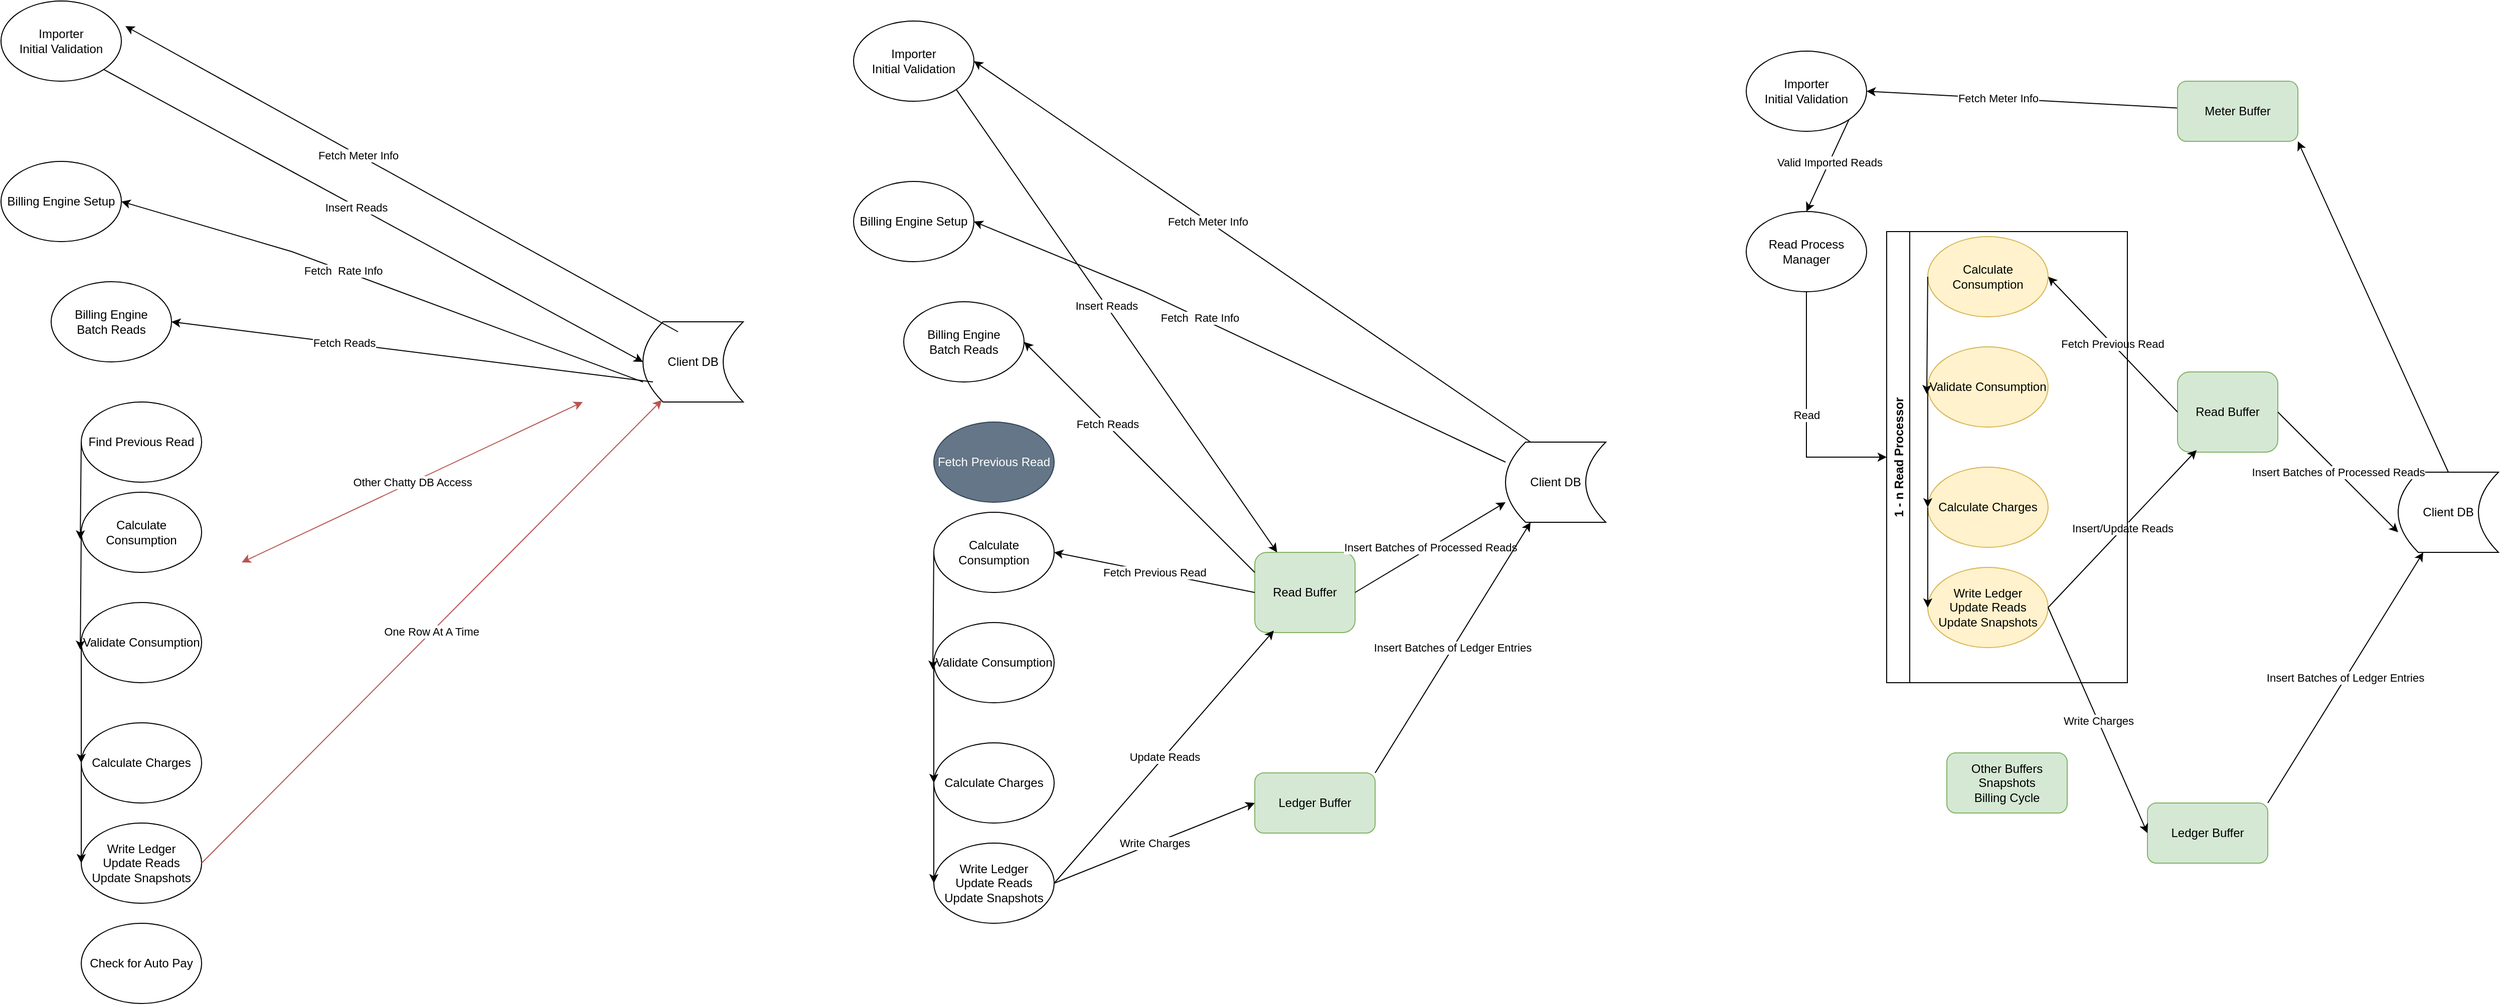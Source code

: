 <mxfile version="16.5.2" type="github">
  <diagram id="QSYPPYSAsTfu4TvCiJ3-" name="Page-1">
    <mxGraphModel dx="2062" dy="1162" grid="1" gridSize="10" guides="1" tooltips="1" connect="1" arrows="1" fold="1" page="1" pageScale="1" pageWidth="850" pageHeight="1100" math="0" shadow="0">
      <root>
        <mxCell id="0" />
        <mxCell id="1" parent="0" />
        <mxCell id="sAo4ShZVMDhmdvcyicgG-1" value="Importer&lt;br&gt;Initial Validation" style="ellipse;whiteSpace=wrap;html=1;" vertex="1" parent="1">
          <mxGeometry x="80" y="80" width="120" height="80" as="geometry" />
        </mxCell>
        <mxCell id="sAo4ShZVMDhmdvcyicgG-2" value="Billing Engine Setup" style="ellipse;whiteSpace=wrap;html=1;" vertex="1" parent="1">
          <mxGeometry x="80" y="240" width="120" height="80" as="geometry" />
        </mxCell>
        <mxCell id="sAo4ShZVMDhmdvcyicgG-3" value="Billing Engine&lt;br&gt;Batch Reads" style="ellipse;whiteSpace=wrap;html=1;" vertex="1" parent="1">
          <mxGeometry x="130" y="360" width="120" height="80" as="geometry" />
        </mxCell>
        <mxCell id="sAo4ShZVMDhmdvcyicgG-4" value="Find Previous Read" style="ellipse;whiteSpace=wrap;html=1;" vertex="1" parent="1">
          <mxGeometry x="160" y="480" width="120" height="80" as="geometry" />
        </mxCell>
        <mxCell id="sAo4ShZVMDhmdvcyicgG-5" value="Calculate Consumption" style="ellipse;whiteSpace=wrap;html=1;" vertex="1" parent="1">
          <mxGeometry x="160" y="570" width="120" height="80" as="geometry" />
        </mxCell>
        <mxCell id="sAo4ShZVMDhmdvcyicgG-6" value="Client DB" style="shape=dataStorage;whiteSpace=wrap;html=1;fixedSize=1;" vertex="1" parent="1">
          <mxGeometry x="720" y="400" width="100" height="80" as="geometry" />
        </mxCell>
        <mxCell id="sAo4ShZVMDhmdvcyicgG-7" value="Validate Consumption" style="ellipse;whiteSpace=wrap;html=1;" vertex="1" parent="1">
          <mxGeometry x="160" y="680" width="120" height="80" as="geometry" />
        </mxCell>
        <mxCell id="sAo4ShZVMDhmdvcyicgG-8" value="Calculate Charges" style="ellipse;whiteSpace=wrap;html=1;" vertex="1" parent="1">
          <mxGeometry x="160" y="800" width="120" height="80" as="geometry" />
        </mxCell>
        <mxCell id="sAo4ShZVMDhmdvcyicgG-9" value="Write Ledger&lt;br&gt;Update Reads&lt;br&gt;Update Snapshots" style="ellipse;whiteSpace=wrap;html=1;" vertex="1" parent="1">
          <mxGeometry x="160" y="900" width="120" height="80" as="geometry" />
        </mxCell>
        <mxCell id="sAo4ShZVMDhmdvcyicgG-10" value="" style="endArrow=classic;html=1;rounded=0;exitX=1;exitY=1;exitDx=0;exitDy=0;entryX=0;entryY=0.5;entryDx=0;entryDy=0;" edge="1" parent="1" source="sAo4ShZVMDhmdvcyicgG-1" target="sAo4ShZVMDhmdvcyicgG-6">
          <mxGeometry width="50" height="50" relative="1" as="geometry">
            <mxPoint x="360" y="210" as="sourcePoint" />
            <mxPoint x="410" y="160" as="targetPoint" />
          </mxGeometry>
        </mxCell>
        <mxCell id="sAo4ShZVMDhmdvcyicgG-13" value="Insert Reads" style="edgeLabel;html=1;align=center;verticalAlign=middle;resizable=0;points=[];" vertex="1" connectable="0" parent="sAo4ShZVMDhmdvcyicgG-10">
          <mxGeometry x="-0.067" y="-1" relative="1" as="geometry">
            <mxPoint x="1" as="offset" />
          </mxGeometry>
        </mxCell>
        <mxCell id="sAo4ShZVMDhmdvcyicgG-11" value="" style="endArrow=classic;html=1;rounded=0;exitX=0;exitY=0.75;exitDx=0;exitDy=0;entryX=1;entryY=0.5;entryDx=0;entryDy=0;" edge="1" parent="1" source="sAo4ShZVMDhmdvcyicgG-6" target="sAo4ShZVMDhmdvcyicgG-2">
          <mxGeometry width="50" height="50" relative="1" as="geometry">
            <mxPoint x="340" y="150" as="sourcePoint" />
            <mxPoint x="390" y="100" as="targetPoint" />
            <Array as="points">
              <mxPoint x="370" y="330" />
            </Array>
          </mxGeometry>
        </mxCell>
        <mxCell id="sAo4ShZVMDhmdvcyicgG-12" value="Fetch&amp;nbsp; Rate Info" style="edgeLabel;html=1;align=center;verticalAlign=middle;resizable=0;points=[];" vertex="1" connectable="0" parent="sAo4ShZVMDhmdvcyicgG-11">
          <mxGeometry x="0.159" relative="1" as="geometry">
            <mxPoint as="offset" />
          </mxGeometry>
        </mxCell>
        <mxCell id="sAo4ShZVMDhmdvcyicgG-14" value="" style="endArrow=classic;html=1;rounded=0;exitX=0.25;exitY=0;exitDx=0;exitDy=0;entryX=0.95;entryY=0.188;entryDx=0;entryDy=0;entryPerimeter=0;" edge="1" parent="1">
          <mxGeometry width="50" height="50" relative="1" as="geometry">
            <mxPoint x="755" y="410" as="sourcePoint" />
            <mxPoint x="204" y="105.04" as="targetPoint" />
          </mxGeometry>
        </mxCell>
        <mxCell id="sAo4ShZVMDhmdvcyicgG-15" value="Fetch Meter Info" style="edgeLabel;html=1;align=center;verticalAlign=middle;resizable=0;points=[];" vertex="1" connectable="0" parent="sAo4ShZVMDhmdvcyicgG-14">
          <mxGeometry x="0.159" relative="1" as="geometry">
            <mxPoint as="offset" />
          </mxGeometry>
        </mxCell>
        <mxCell id="sAo4ShZVMDhmdvcyicgG-16" value="" style="endArrow=classic;html=1;rounded=0;entryX=1;entryY=0.5;entryDx=0;entryDy=0;" edge="1" parent="1" target="sAo4ShZVMDhmdvcyicgG-3">
          <mxGeometry width="50" height="50" relative="1" as="geometry">
            <mxPoint x="730" y="460" as="sourcePoint" />
            <mxPoint x="600" y="480" as="targetPoint" />
          </mxGeometry>
        </mxCell>
        <mxCell id="sAo4ShZVMDhmdvcyicgG-17" value="Fetch Reads" style="edgeLabel;html=1;align=center;verticalAlign=middle;resizable=0;points=[];" vertex="1" connectable="0" parent="sAo4ShZVMDhmdvcyicgG-16">
          <mxGeometry x="0.286" y="-1" relative="1" as="geometry">
            <mxPoint as="offset" />
          </mxGeometry>
        </mxCell>
        <mxCell id="sAo4ShZVMDhmdvcyicgG-18" value="One Row At A Time" style="endArrow=classic;html=1;rounded=0;exitX=1;exitY=0.5;exitDx=0;exitDy=0;entryX=0.19;entryY=0.975;entryDx=0;entryDy=0;entryPerimeter=0;fillColor=#f8cecc;strokeColor=#b85450;" edge="1" parent="1" source="sAo4ShZVMDhmdvcyicgG-9" target="sAo4ShZVMDhmdvcyicgG-6">
          <mxGeometry width="50" height="50" relative="1" as="geometry">
            <mxPoint x="360" y="900" as="sourcePoint" />
            <mxPoint x="410" y="850" as="targetPoint" />
          </mxGeometry>
        </mxCell>
        <mxCell id="sAo4ShZVMDhmdvcyicgG-19" value="" style="endArrow=classic;html=1;rounded=0;exitX=0;exitY=0.5;exitDx=0;exitDy=0;entryX=-0.008;entryY=0.588;entryDx=0;entryDy=0;entryPerimeter=0;" edge="1" parent="1" source="sAo4ShZVMDhmdvcyicgG-4" target="sAo4ShZVMDhmdvcyicgG-5">
          <mxGeometry width="50" height="50" relative="1" as="geometry">
            <mxPoint x="80" y="610" as="sourcePoint" />
            <mxPoint x="130" y="560" as="targetPoint" />
          </mxGeometry>
        </mxCell>
        <mxCell id="sAo4ShZVMDhmdvcyicgG-20" value="" style="endArrow=classic;html=1;rounded=0;exitX=0;exitY=0.5;exitDx=0;exitDy=0;entryX=0;entryY=0.5;entryDx=0;entryDy=0;" edge="1" parent="1" source="sAo4ShZVMDhmdvcyicgG-7" target="sAo4ShZVMDhmdvcyicgG-8">
          <mxGeometry width="50" height="50" relative="1" as="geometry">
            <mxPoint x="170" y="530" as="sourcePoint" />
            <mxPoint x="169.04" y="627.04" as="targetPoint" />
          </mxGeometry>
        </mxCell>
        <mxCell id="sAo4ShZVMDhmdvcyicgG-21" value="" style="endArrow=classic;html=1;rounded=0;exitX=0;exitY=0.5;exitDx=0;exitDy=0;entryX=-0.008;entryY=0.588;entryDx=0;entryDy=0;entryPerimeter=0;" edge="1" parent="1" source="sAo4ShZVMDhmdvcyicgG-5" target="sAo4ShZVMDhmdvcyicgG-7">
          <mxGeometry width="50" height="50" relative="1" as="geometry">
            <mxPoint x="180" y="540" as="sourcePoint" />
            <mxPoint x="179.04" y="637.04" as="targetPoint" />
          </mxGeometry>
        </mxCell>
        <mxCell id="sAo4ShZVMDhmdvcyicgG-22" value="" style="endArrow=classic;html=1;rounded=0;exitX=0;exitY=0.5;exitDx=0;exitDy=0;entryX=0;entryY=0.5;entryDx=0;entryDy=0;" edge="1" parent="1" source="sAo4ShZVMDhmdvcyicgG-8" target="sAo4ShZVMDhmdvcyicgG-9">
          <mxGeometry width="50" height="50" relative="1" as="geometry">
            <mxPoint x="190" y="550" as="sourcePoint" />
            <mxPoint x="189.04" y="647.04" as="targetPoint" />
          </mxGeometry>
        </mxCell>
        <mxCell id="sAo4ShZVMDhmdvcyicgG-24" value="Importer&lt;br&gt;Initial Validation" style="ellipse;whiteSpace=wrap;html=1;" vertex="1" parent="1">
          <mxGeometry x="930" y="100" width="120" height="80" as="geometry" />
        </mxCell>
        <mxCell id="sAo4ShZVMDhmdvcyicgG-25" value="Billing Engine Setup" style="ellipse;whiteSpace=wrap;html=1;" vertex="1" parent="1">
          <mxGeometry x="930" y="260" width="120" height="80" as="geometry" />
        </mxCell>
        <mxCell id="sAo4ShZVMDhmdvcyicgG-26" value="Billing Engine&lt;br&gt;Batch Reads" style="ellipse;whiteSpace=wrap;html=1;" vertex="1" parent="1">
          <mxGeometry x="980" y="380" width="120" height="80" as="geometry" />
        </mxCell>
        <mxCell id="sAo4ShZVMDhmdvcyicgG-27" value="Fetch Previous Read" style="ellipse;whiteSpace=wrap;html=1;fillColor=#647687;strokeColor=#314354;fontColor=#ffffff;" vertex="1" parent="1">
          <mxGeometry x="1010" y="500" width="120" height="80" as="geometry" />
        </mxCell>
        <mxCell id="sAo4ShZVMDhmdvcyicgG-28" value="Calculate Consumption" style="ellipse;whiteSpace=wrap;html=1;" vertex="1" parent="1">
          <mxGeometry x="1010" y="590" width="120" height="80" as="geometry" />
        </mxCell>
        <mxCell id="sAo4ShZVMDhmdvcyicgG-29" value="Read Buffer" style="rounded=1;whiteSpace=wrap;html=1;fixedSize=1;fillColor=#d5e8d4;strokeColor=#82b366;" vertex="1" parent="1">
          <mxGeometry x="1330" y="630" width="100" height="80" as="geometry" />
        </mxCell>
        <mxCell id="sAo4ShZVMDhmdvcyicgG-30" value="Validate Consumption" style="ellipse;whiteSpace=wrap;html=1;" vertex="1" parent="1">
          <mxGeometry x="1010" y="700" width="120" height="80" as="geometry" />
        </mxCell>
        <mxCell id="sAo4ShZVMDhmdvcyicgG-31" value="Calculate Charges" style="ellipse;whiteSpace=wrap;html=1;" vertex="1" parent="1">
          <mxGeometry x="1010" y="820" width="120" height="80" as="geometry" />
        </mxCell>
        <mxCell id="sAo4ShZVMDhmdvcyicgG-32" value="Write Ledger&lt;br&gt;Update Reads&lt;br&gt;Update Snapshots" style="ellipse;whiteSpace=wrap;html=1;" vertex="1" parent="1">
          <mxGeometry x="1010" y="920" width="120" height="80" as="geometry" />
        </mxCell>
        <mxCell id="sAo4ShZVMDhmdvcyicgG-33" value="" style="endArrow=classic;html=1;rounded=0;exitX=1;exitY=1;exitDx=0;exitDy=0;" edge="1" parent="1" source="sAo4ShZVMDhmdvcyicgG-24" target="sAo4ShZVMDhmdvcyicgG-29">
          <mxGeometry width="50" height="50" relative="1" as="geometry">
            <mxPoint x="1210" y="230" as="sourcePoint" />
            <mxPoint x="1260" y="180" as="targetPoint" />
          </mxGeometry>
        </mxCell>
        <mxCell id="sAo4ShZVMDhmdvcyicgG-34" value="Insert Reads" style="edgeLabel;html=1;align=center;verticalAlign=middle;resizable=0;points=[];" vertex="1" connectable="0" parent="sAo4ShZVMDhmdvcyicgG-33">
          <mxGeometry x="-0.067" y="-1" relative="1" as="geometry">
            <mxPoint x="1" as="offset" />
          </mxGeometry>
        </mxCell>
        <mxCell id="sAo4ShZVMDhmdvcyicgG-35" value="" style="endArrow=classic;html=1;rounded=0;exitX=0;exitY=0.25;exitDx=0;exitDy=0;entryX=1;entryY=0.5;entryDx=0;entryDy=0;" edge="1" parent="1" source="sAo4ShZVMDhmdvcyicgG-48" target="sAo4ShZVMDhmdvcyicgG-25">
          <mxGeometry width="50" height="50" relative="1" as="geometry">
            <mxPoint x="1190" y="170" as="sourcePoint" />
            <mxPoint x="1240" y="120" as="targetPoint" />
            <Array as="points">
              <mxPoint x="1220" y="370" />
            </Array>
          </mxGeometry>
        </mxCell>
        <mxCell id="sAo4ShZVMDhmdvcyicgG-36" value="Fetch&amp;nbsp; Rate Info" style="edgeLabel;html=1;align=center;verticalAlign=middle;resizable=0;points=[];" vertex="1" connectable="0" parent="sAo4ShZVMDhmdvcyicgG-35">
          <mxGeometry x="0.159" relative="1" as="geometry">
            <mxPoint as="offset" />
          </mxGeometry>
        </mxCell>
        <mxCell id="sAo4ShZVMDhmdvcyicgG-37" value="" style="endArrow=classic;html=1;rounded=0;exitX=0.25;exitY=0;exitDx=0;exitDy=0;entryX=1;entryY=0.5;entryDx=0;entryDy=0;" edge="1" parent="1" source="sAo4ShZVMDhmdvcyicgG-48" target="sAo4ShZVMDhmdvcyicgG-24">
          <mxGeometry width="50" height="50" relative="1" as="geometry">
            <mxPoint x="1605" y="430" as="sourcePoint" />
            <mxPoint x="1054" y="125.04" as="targetPoint" />
          </mxGeometry>
        </mxCell>
        <mxCell id="sAo4ShZVMDhmdvcyicgG-38" value="Fetch Meter Info" style="edgeLabel;html=1;align=center;verticalAlign=middle;resizable=0;points=[];" vertex="1" connectable="0" parent="sAo4ShZVMDhmdvcyicgG-37">
          <mxGeometry x="0.159" relative="1" as="geometry">
            <mxPoint as="offset" />
          </mxGeometry>
        </mxCell>
        <mxCell id="sAo4ShZVMDhmdvcyicgG-39" value="" style="endArrow=classic;html=1;rounded=0;entryX=1;entryY=0.5;entryDx=0;entryDy=0;exitX=0;exitY=0.25;exitDx=0;exitDy=0;" edge="1" parent="1" target="sAo4ShZVMDhmdvcyicgG-26" source="sAo4ShZVMDhmdvcyicgG-29">
          <mxGeometry width="50" height="50" relative="1" as="geometry">
            <mxPoint x="1580" y="480" as="sourcePoint" />
            <mxPoint x="1450" y="500" as="targetPoint" />
          </mxGeometry>
        </mxCell>
        <mxCell id="sAo4ShZVMDhmdvcyicgG-40" value="Fetch Reads" style="edgeLabel;html=1;align=center;verticalAlign=middle;resizable=0;points=[];" vertex="1" connectable="0" parent="sAo4ShZVMDhmdvcyicgG-39">
          <mxGeometry x="0.286" y="-1" relative="1" as="geometry">
            <mxPoint as="offset" />
          </mxGeometry>
        </mxCell>
        <mxCell id="sAo4ShZVMDhmdvcyicgG-41" value="Update Reads" style="endArrow=classic;html=1;rounded=0;exitX=1;exitY=0.5;exitDx=0;exitDy=0;entryX=0.19;entryY=0.975;entryDx=0;entryDy=0;entryPerimeter=0;" edge="1" parent="1" source="sAo4ShZVMDhmdvcyicgG-32" target="sAo4ShZVMDhmdvcyicgG-29">
          <mxGeometry width="50" height="50" relative="1" as="geometry">
            <mxPoint x="1210" y="920" as="sourcePoint" />
            <mxPoint x="1260" y="870" as="targetPoint" />
          </mxGeometry>
        </mxCell>
        <mxCell id="sAo4ShZVMDhmdvcyicgG-43" value="" style="endArrow=classic;html=1;rounded=0;exitX=0;exitY=0.5;exitDx=0;exitDy=0;entryX=0;entryY=0.5;entryDx=0;entryDy=0;" edge="1" parent="1" source="sAo4ShZVMDhmdvcyicgG-30" target="sAo4ShZVMDhmdvcyicgG-31">
          <mxGeometry width="50" height="50" relative="1" as="geometry">
            <mxPoint x="1020" y="550" as="sourcePoint" />
            <mxPoint x="1019.04" y="647.04" as="targetPoint" />
          </mxGeometry>
        </mxCell>
        <mxCell id="sAo4ShZVMDhmdvcyicgG-44" value="" style="endArrow=classic;html=1;rounded=0;exitX=0;exitY=0.5;exitDx=0;exitDy=0;entryX=-0.008;entryY=0.588;entryDx=0;entryDy=0;entryPerimeter=0;" edge="1" parent="1" source="sAo4ShZVMDhmdvcyicgG-28" target="sAo4ShZVMDhmdvcyicgG-30">
          <mxGeometry width="50" height="50" relative="1" as="geometry">
            <mxPoint x="1030" y="560" as="sourcePoint" />
            <mxPoint x="1029.04" y="657.04" as="targetPoint" />
          </mxGeometry>
        </mxCell>
        <mxCell id="sAo4ShZVMDhmdvcyicgG-45" value="" style="endArrow=classic;html=1;rounded=0;exitX=0;exitY=0.5;exitDx=0;exitDy=0;entryX=0;entryY=0.5;entryDx=0;entryDy=0;" edge="1" parent="1" source="sAo4ShZVMDhmdvcyicgG-31" target="sAo4ShZVMDhmdvcyicgG-32">
          <mxGeometry width="50" height="50" relative="1" as="geometry">
            <mxPoint x="1040" y="570" as="sourcePoint" />
            <mxPoint x="1039.04" y="667.04" as="targetPoint" />
          </mxGeometry>
        </mxCell>
        <mxCell id="sAo4ShZVMDhmdvcyicgG-46" value="Ledger Buffer" style="rounded=1;whiteSpace=wrap;html=1;fillColor=#d5e8d4;strokeColor=#82b366;" vertex="1" parent="1">
          <mxGeometry x="1330" y="850" width="120" height="60" as="geometry" />
        </mxCell>
        <mxCell id="sAo4ShZVMDhmdvcyicgG-47" value="Write Charges" style="endArrow=classic;html=1;rounded=0;entryX=0;entryY=0.5;entryDx=0;entryDy=0;exitX=1;exitY=0.5;exitDx=0;exitDy=0;" edge="1" parent="1" source="sAo4ShZVMDhmdvcyicgG-32" target="sAo4ShZVMDhmdvcyicgG-46">
          <mxGeometry width="50" height="50" relative="1" as="geometry">
            <mxPoint x="790" y="580" as="sourcePoint" />
            <mxPoint x="840" y="530" as="targetPoint" />
          </mxGeometry>
        </mxCell>
        <mxCell id="sAo4ShZVMDhmdvcyicgG-48" value="Client DB" style="shape=dataStorage;whiteSpace=wrap;html=1;fixedSize=1;" vertex="1" parent="1">
          <mxGeometry x="1580" y="520" width="100" height="80" as="geometry" />
        </mxCell>
        <mxCell id="sAo4ShZVMDhmdvcyicgG-49" value="Insert Batches of Processed Reads" style="endArrow=classic;html=1;rounded=0;entryX=0;entryY=0.75;entryDx=0;entryDy=0;exitX=1;exitY=0.5;exitDx=0;exitDy=0;" edge="1" parent="1" source="sAo4ShZVMDhmdvcyicgG-29" target="sAo4ShZVMDhmdvcyicgG-48">
          <mxGeometry width="50" height="50" relative="1" as="geometry">
            <mxPoint x="1560" y="780" as="sourcePoint" />
            <mxPoint x="1610" y="730" as="targetPoint" />
          </mxGeometry>
        </mxCell>
        <mxCell id="sAo4ShZVMDhmdvcyicgG-50" value="Insert Batches of Ledger Entries" style="endArrow=classic;html=1;rounded=0;exitX=1;exitY=0;exitDx=0;exitDy=0;entryX=0.25;entryY=1;entryDx=0;entryDy=0;" edge="1" parent="1" source="sAo4ShZVMDhmdvcyicgG-46" target="sAo4ShZVMDhmdvcyicgG-48">
          <mxGeometry width="50" height="50" relative="1" as="geometry">
            <mxPoint x="1500" y="840" as="sourcePoint" />
            <mxPoint x="1550" y="790" as="targetPoint" />
          </mxGeometry>
        </mxCell>
        <mxCell id="sAo4ShZVMDhmdvcyicgG-51" value="Fetch Previous Read" style="endArrow=classic;html=1;rounded=0;exitX=0;exitY=0.5;exitDx=0;exitDy=0;entryX=1;entryY=0.5;entryDx=0;entryDy=0;" edge="1" parent="1" source="sAo4ShZVMDhmdvcyicgG-29" target="sAo4ShZVMDhmdvcyicgG-28">
          <mxGeometry width="50" height="50" relative="1" as="geometry">
            <mxPoint x="740" y="580" as="sourcePoint" />
            <mxPoint x="790" y="530" as="targetPoint" />
          </mxGeometry>
        </mxCell>
        <mxCell id="sAo4ShZVMDhmdvcyicgG-52" value="Importer&lt;br&gt;Initial Validation" style="ellipse;whiteSpace=wrap;html=1;" vertex="1" parent="1">
          <mxGeometry x="1820" y="130" width="120" height="80" as="geometry" />
        </mxCell>
        <mxCell id="sAo4ShZVMDhmdvcyicgG-53" value="Read Process Manager" style="ellipse;whiteSpace=wrap;html=1;" vertex="1" parent="1">
          <mxGeometry x="1820" y="290" width="120" height="80" as="geometry" />
        </mxCell>
        <mxCell id="sAo4ShZVMDhmdvcyicgG-56" value="Calculate Consumption" style="ellipse;whiteSpace=wrap;html=1;fillColor=#fff2cc;strokeColor=#d6b656;" vertex="1" parent="1">
          <mxGeometry x="2000.96" y="315" width="120" height="80" as="geometry" />
        </mxCell>
        <mxCell id="sAo4ShZVMDhmdvcyicgG-57" value="Read Buffer" style="rounded=1;whiteSpace=wrap;html=1;fixedSize=1;fillColor=#d5e8d4;strokeColor=#82b366;" vertex="1" parent="1">
          <mxGeometry x="2250" y="450" width="100" height="80" as="geometry" />
        </mxCell>
        <mxCell id="sAo4ShZVMDhmdvcyicgG-58" value="Validate Consumption" style="ellipse;whiteSpace=wrap;html=1;fillColor=#fff2cc;strokeColor=#d6b656;" vertex="1" parent="1">
          <mxGeometry x="2000.96" y="425" width="120" height="80" as="geometry" />
        </mxCell>
        <mxCell id="sAo4ShZVMDhmdvcyicgG-59" value="Calculate Charges" style="ellipse;whiteSpace=wrap;html=1;fillColor=#fff2cc;strokeColor=#d6b656;" vertex="1" parent="1">
          <mxGeometry x="2000.96" y="545" width="120" height="80" as="geometry" />
        </mxCell>
        <mxCell id="sAo4ShZVMDhmdvcyicgG-60" value="Write Ledger&lt;br&gt;Update Reads&lt;br&gt;Update Snapshots" style="ellipse;whiteSpace=wrap;html=1;fillColor=#fff2cc;strokeColor=#d6b656;" vertex="1" parent="1">
          <mxGeometry x="2000.96" y="645" width="120" height="80" as="geometry" />
        </mxCell>
        <mxCell id="sAo4ShZVMDhmdvcyicgG-61" value="" style="endArrow=classic;html=1;rounded=0;exitX=1;exitY=1;exitDx=0;exitDy=0;entryX=0.5;entryY=0;entryDx=0;entryDy=0;" edge="1" parent="1" source="sAo4ShZVMDhmdvcyicgG-52" target="sAo4ShZVMDhmdvcyicgG-53">
          <mxGeometry width="50" height="50" relative="1" as="geometry">
            <mxPoint x="2100" y="260" as="sourcePoint" />
            <mxPoint x="2150" y="210" as="targetPoint" />
          </mxGeometry>
        </mxCell>
        <mxCell id="sAo4ShZVMDhmdvcyicgG-62" value="Valid Imported Reads" style="edgeLabel;html=1;align=center;verticalAlign=middle;resizable=0;points=[];" vertex="1" connectable="0" parent="sAo4ShZVMDhmdvcyicgG-61">
          <mxGeometry x="-0.067" y="-1" relative="1" as="geometry">
            <mxPoint x="1" as="offset" />
          </mxGeometry>
        </mxCell>
        <mxCell id="sAo4ShZVMDhmdvcyicgG-65" value="" style="endArrow=classic;html=1;rounded=0;entryX=1;entryY=0.5;entryDx=0;entryDy=0;" edge="1" parent="1" source="sAo4ShZVMDhmdvcyicgG-79" target="sAo4ShZVMDhmdvcyicgG-52">
          <mxGeometry width="50" height="50" relative="1" as="geometry">
            <mxPoint x="2495" y="460" as="sourcePoint" />
            <mxPoint x="1944" y="155.04" as="targetPoint" />
          </mxGeometry>
        </mxCell>
        <mxCell id="sAo4ShZVMDhmdvcyicgG-66" value="Fetch Meter Info" style="edgeLabel;html=1;align=center;verticalAlign=middle;resizable=0;points=[];" vertex="1" connectable="0" parent="sAo4ShZVMDhmdvcyicgG-65">
          <mxGeometry x="0.159" relative="1" as="geometry">
            <mxPoint as="offset" />
          </mxGeometry>
        </mxCell>
        <mxCell id="sAo4ShZVMDhmdvcyicgG-69" value="Insert/Update Reads" style="endArrow=classic;html=1;rounded=0;exitX=1;exitY=0.5;exitDx=0;exitDy=0;entryX=0.19;entryY=0.975;entryDx=0;entryDy=0;entryPerimeter=0;" edge="1" parent="1" source="sAo4ShZVMDhmdvcyicgG-60" target="sAo4ShZVMDhmdvcyicgG-57">
          <mxGeometry width="50" height="50" relative="1" as="geometry">
            <mxPoint x="2100" y="950" as="sourcePoint" />
            <mxPoint x="2150" y="900" as="targetPoint" />
          </mxGeometry>
        </mxCell>
        <mxCell id="sAo4ShZVMDhmdvcyicgG-70" value="" style="endArrow=classic;html=1;rounded=0;exitX=0;exitY=0.5;exitDx=0;exitDy=0;entryX=0;entryY=0.5;entryDx=0;entryDy=0;" edge="1" parent="1" source="sAo4ShZVMDhmdvcyicgG-58" target="sAo4ShZVMDhmdvcyicgG-59">
          <mxGeometry width="50" height="50" relative="1" as="geometry">
            <mxPoint x="2010.96" y="275" as="sourcePoint" />
            <mxPoint x="2010" y="372.04" as="targetPoint" />
          </mxGeometry>
        </mxCell>
        <mxCell id="sAo4ShZVMDhmdvcyicgG-71" value="" style="endArrow=classic;html=1;rounded=0;exitX=0;exitY=0.5;exitDx=0;exitDy=0;entryX=-0.008;entryY=0.588;entryDx=0;entryDy=0;entryPerimeter=0;" edge="1" parent="1" source="sAo4ShZVMDhmdvcyicgG-56" target="sAo4ShZVMDhmdvcyicgG-58">
          <mxGeometry width="50" height="50" relative="1" as="geometry">
            <mxPoint x="2020.96" y="285" as="sourcePoint" />
            <mxPoint x="2020" y="382.04" as="targetPoint" />
          </mxGeometry>
        </mxCell>
        <mxCell id="sAo4ShZVMDhmdvcyicgG-72" value="" style="endArrow=classic;html=1;rounded=0;exitX=0;exitY=0.5;exitDx=0;exitDy=0;entryX=0;entryY=0.5;entryDx=0;entryDy=0;" edge="1" parent="1" source="sAo4ShZVMDhmdvcyicgG-59" target="sAo4ShZVMDhmdvcyicgG-60">
          <mxGeometry width="50" height="50" relative="1" as="geometry">
            <mxPoint x="2030.96" y="295" as="sourcePoint" />
            <mxPoint x="2030" y="392.04" as="targetPoint" />
          </mxGeometry>
        </mxCell>
        <mxCell id="sAo4ShZVMDhmdvcyicgG-73" value="Ledger Buffer" style="rounded=1;whiteSpace=wrap;html=1;fillColor=#d5e8d4;strokeColor=#82b366;" vertex="1" parent="1">
          <mxGeometry x="2220" y="880" width="120" height="60" as="geometry" />
        </mxCell>
        <mxCell id="sAo4ShZVMDhmdvcyicgG-74" value="Write Charges" style="endArrow=classic;html=1;rounded=0;entryX=0;entryY=0.5;entryDx=0;entryDy=0;exitX=1;exitY=0.5;exitDx=0;exitDy=0;" edge="1" parent="1" source="sAo4ShZVMDhmdvcyicgG-60" target="sAo4ShZVMDhmdvcyicgG-73">
          <mxGeometry width="50" height="50" relative="1" as="geometry">
            <mxPoint x="1680" y="610" as="sourcePoint" />
            <mxPoint x="1730" y="560" as="targetPoint" />
          </mxGeometry>
        </mxCell>
        <mxCell id="sAo4ShZVMDhmdvcyicgG-75" value="Client DB" style="shape=dataStorage;whiteSpace=wrap;html=1;fixedSize=1;" vertex="1" parent="1">
          <mxGeometry x="2470" y="550" width="100" height="80" as="geometry" />
        </mxCell>
        <mxCell id="sAo4ShZVMDhmdvcyicgG-76" value="Insert Batches of Processed Reads" style="endArrow=classic;html=1;rounded=0;entryX=0;entryY=0.75;entryDx=0;entryDy=0;exitX=1;exitY=0.5;exitDx=0;exitDy=0;" edge="1" parent="1" source="sAo4ShZVMDhmdvcyicgG-57" target="sAo4ShZVMDhmdvcyicgG-75">
          <mxGeometry width="50" height="50" relative="1" as="geometry">
            <mxPoint x="2450" y="810" as="sourcePoint" />
            <mxPoint x="2500" y="760" as="targetPoint" />
          </mxGeometry>
        </mxCell>
        <mxCell id="sAo4ShZVMDhmdvcyicgG-77" value="Insert Batches of Ledger Entries" style="endArrow=classic;html=1;rounded=0;exitX=1;exitY=0;exitDx=0;exitDy=0;entryX=0.25;entryY=1;entryDx=0;entryDy=0;" edge="1" parent="1" source="sAo4ShZVMDhmdvcyicgG-73" target="sAo4ShZVMDhmdvcyicgG-75">
          <mxGeometry width="50" height="50" relative="1" as="geometry">
            <mxPoint x="2390" y="870" as="sourcePoint" />
            <mxPoint x="2440" y="820" as="targetPoint" />
          </mxGeometry>
        </mxCell>
        <mxCell id="sAo4ShZVMDhmdvcyicgG-78" value="Fetch Previous Read" style="endArrow=classic;html=1;rounded=0;exitX=0;exitY=0.5;exitDx=0;exitDy=0;entryX=1;entryY=0.5;entryDx=0;entryDy=0;" edge="1" parent="1" source="sAo4ShZVMDhmdvcyicgG-57" target="sAo4ShZVMDhmdvcyicgG-56">
          <mxGeometry width="50" height="50" relative="1" as="geometry">
            <mxPoint x="1630" y="610" as="sourcePoint" />
            <mxPoint x="1680" y="560" as="targetPoint" />
          </mxGeometry>
        </mxCell>
        <mxCell id="sAo4ShZVMDhmdvcyicgG-79" value="Meter Buffer" style="rounded=1;whiteSpace=wrap;html=1;fillColor=#d5e8d4;strokeColor=#82b366;" vertex="1" parent="1">
          <mxGeometry x="2250" y="160" width="120" height="60" as="geometry" />
        </mxCell>
        <mxCell id="sAo4ShZVMDhmdvcyicgG-81" value="" style="endArrow=classic;html=1;rounded=0;exitX=0.5;exitY=0;exitDx=0;exitDy=0;entryX=1;entryY=1;entryDx=0;entryDy=0;" edge="1" parent="1" source="sAo4ShZVMDhmdvcyicgG-75" target="sAo4ShZVMDhmdvcyicgG-79">
          <mxGeometry width="50" height="50" relative="1" as="geometry">
            <mxPoint x="2450" y="450" as="sourcePoint" />
            <mxPoint x="2500" y="400" as="targetPoint" />
          </mxGeometry>
        </mxCell>
        <mxCell id="sAo4ShZVMDhmdvcyicgG-84" value="1 - n Read Processor" style="swimlane;horizontal=0;" vertex="1" parent="1">
          <mxGeometry x="1960" y="310" width="240" height="450" as="geometry" />
        </mxCell>
        <mxCell id="sAo4ShZVMDhmdvcyicgG-85" value="Read" style="endArrow=classic;html=1;rounded=0;entryX=0;entryY=0.5;entryDx=0;entryDy=0;exitX=0.5;exitY=1;exitDx=0;exitDy=0;" edge="1" parent="1" source="sAo4ShZVMDhmdvcyicgG-53" target="sAo4ShZVMDhmdvcyicgG-84">
          <mxGeometry width="50" height="50" relative="1" as="geometry">
            <mxPoint x="1860" y="570" as="sourcePoint" />
            <mxPoint x="1910" y="520" as="targetPoint" />
            <Array as="points">
              <mxPoint x="1880" y="535" />
            </Array>
          </mxGeometry>
        </mxCell>
        <mxCell id="sAo4ShZVMDhmdvcyicgG-86" value="Other Buffers&lt;br&gt;Snapshots&lt;br&gt;Billing Cycle" style="rounded=1;whiteSpace=wrap;html=1;fillColor=#d5e8d4;strokeColor=#82b366;" vertex="1" parent="1">
          <mxGeometry x="2020" y="830" width="120" height="60" as="geometry" />
        </mxCell>
        <mxCell id="sAo4ShZVMDhmdvcyicgG-89" value="Other Chatty DB Access" style="endArrow=classic;startArrow=classic;html=1;rounded=0;fillColor=#f8cecc;strokeColor=#b85450;" edge="1" parent="1">
          <mxGeometry width="50" height="50" relative="1" as="geometry">
            <mxPoint x="320" y="640" as="sourcePoint" />
            <mxPoint x="660" y="480" as="targetPoint" />
          </mxGeometry>
        </mxCell>
        <mxCell id="sAo4ShZVMDhmdvcyicgG-90" value="Check for Auto Pay" style="ellipse;whiteSpace=wrap;html=1;" vertex="1" parent="1">
          <mxGeometry x="160" y="1000" width="120" height="80" as="geometry" />
        </mxCell>
      </root>
    </mxGraphModel>
  </diagram>
</mxfile>

